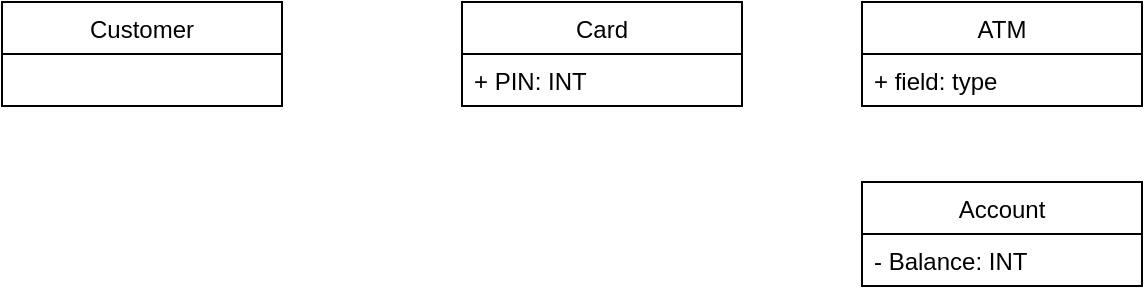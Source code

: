 <mxfile version="12.7.9" type="github">
  <diagram id="iT_VY72Czb0_Q7tnW9AB" name="Page-1">
    <mxGraphModel dx="780" dy="1144" grid="1" gridSize="10" guides="1" tooltips="1" connect="1" arrows="1" fold="1" page="1" pageScale="1" pageWidth="850" pageHeight="1100" math="0" shadow="0">
      <root>
        <mxCell id="0" />
        <mxCell id="1" parent="0" />
        <mxCell id="myOOptKJQaKHz7D4kMaX-1" value="Customer" style="swimlane;fontStyle=0;childLayout=stackLayout;horizontal=1;startSize=26;fillColor=none;horizontalStack=0;resizeParent=1;resizeParentMax=0;resizeLast=0;collapsible=1;marginBottom=0;" vertex="1" parent="1">
          <mxGeometry x="80" y="200" width="140" height="52" as="geometry" />
        </mxCell>
        <mxCell id="myOOptKJQaKHz7D4kMaX-11" value="Card" style="swimlane;fontStyle=0;childLayout=stackLayout;horizontal=1;startSize=26;fillColor=none;horizontalStack=0;resizeParent=1;resizeParentMax=0;resizeLast=0;collapsible=1;marginBottom=0;" vertex="1" parent="1">
          <mxGeometry x="310" y="200" width="140" height="52" as="geometry" />
        </mxCell>
        <mxCell id="myOOptKJQaKHz7D4kMaX-12" value="+ PIN: INT" style="text;strokeColor=none;fillColor=none;align=left;verticalAlign=top;spacingLeft=4;spacingRight=4;overflow=hidden;rotatable=0;points=[[0,0.5],[1,0.5]];portConstraint=eastwest;" vertex="1" parent="myOOptKJQaKHz7D4kMaX-11">
          <mxGeometry y="26" width="140" height="26" as="geometry" />
        </mxCell>
        <mxCell id="myOOptKJQaKHz7D4kMaX-15" value="ATM" style="swimlane;fontStyle=0;childLayout=stackLayout;horizontal=1;startSize=26;fillColor=none;horizontalStack=0;resizeParent=1;resizeParentMax=0;resizeLast=0;collapsible=1;marginBottom=0;" vertex="1" parent="1">
          <mxGeometry x="510" y="200" width="140" height="52" as="geometry" />
        </mxCell>
        <mxCell id="myOOptKJQaKHz7D4kMaX-16" value="+ field: type" style="text;strokeColor=none;fillColor=none;align=left;verticalAlign=top;spacingLeft=4;spacingRight=4;overflow=hidden;rotatable=0;points=[[0,0.5],[1,0.5]];portConstraint=eastwest;" vertex="1" parent="myOOptKJQaKHz7D4kMaX-15">
          <mxGeometry y="26" width="140" height="26" as="geometry" />
        </mxCell>
        <mxCell id="myOOptKJQaKHz7D4kMaX-19" value="Account" style="swimlane;fontStyle=0;childLayout=stackLayout;horizontal=1;startSize=26;fillColor=none;horizontalStack=0;resizeParent=1;resizeParentMax=0;resizeLast=0;collapsible=1;marginBottom=0;" vertex="1" parent="1">
          <mxGeometry x="510" y="290" width="140" height="52" as="geometry" />
        </mxCell>
        <mxCell id="myOOptKJQaKHz7D4kMaX-20" value="- Balance: INT" style="text;strokeColor=none;fillColor=none;align=left;verticalAlign=top;spacingLeft=4;spacingRight=4;overflow=hidden;rotatable=0;points=[[0,0.5],[1,0.5]];portConstraint=eastwest;" vertex="1" parent="myOOptKJQaKHz7D4kMaX-19">
          <mxGeometry y="26" width="140" height="26" as="geometry" />
        </mxCell>
      </root>
    </mxGraphModel>
  </diagram>
</mxfile>
